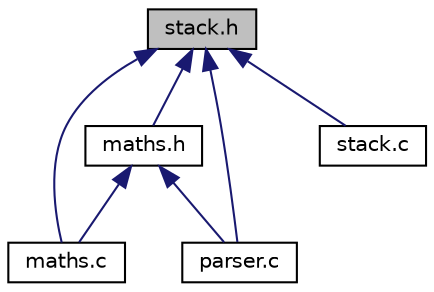 digraph "stack.h"
{
 // LATEX_PDF_SIZE
  edge [fontname="Helvetica",fontsize="10",labelfontname="Helvetica",labelfontsize="10"];
  node [fontname="Helvetica",fontsize="10",shape=record];
  Node1 [label="stack.h",height=0.2,width=0.4,color="black", fillcolor="grey75", style="filled", fontcolor="black",tooltip=" "];
  Node1 -> Node2 [dir="back",color="midnightblue",fontsize="10",style="solid"];
  Node2 [label="maths.h",height=0.2,width=0.4,color="black", fillcolor="white", style="filled",URL="$maths_8h.html",tooltip=" "];
  Node2 -> Node3 [dir="back",color="midnightblue",fontsize="10",style="solid"];
  Node3 [label="maths.c",height=0.2,width=0.4,color="black", fillcolor="white", style="filled",URL="$maths_8c.html",tooltip=" "];
  Node2 -> Node4 [dir="back",color="midnightblue",fontsize="10",style="solid"];
  Node4 [label="parser.c",height=0.2,width=0.4,color="black", fillcolor="white", style="filled",URL="$parser_8c.html",tooltip=" "];
  Node1 -> Node3 [dir="back",color="midnightblue",fontsize="10",style="solid"];
  Node1 -> Node4 [dir="back",color="midnightblue",fontsize="10",style="solid"];
  Node1 -> Node5 [dir="back",color="midnightblue",fontsize="10",style="solid"];
  Node5 [label="stack.c",height=0.2,width=0.4,color="black", fillcolor="white", style="filled",URL="$stack_8c.html",tooltip=" "];
}
